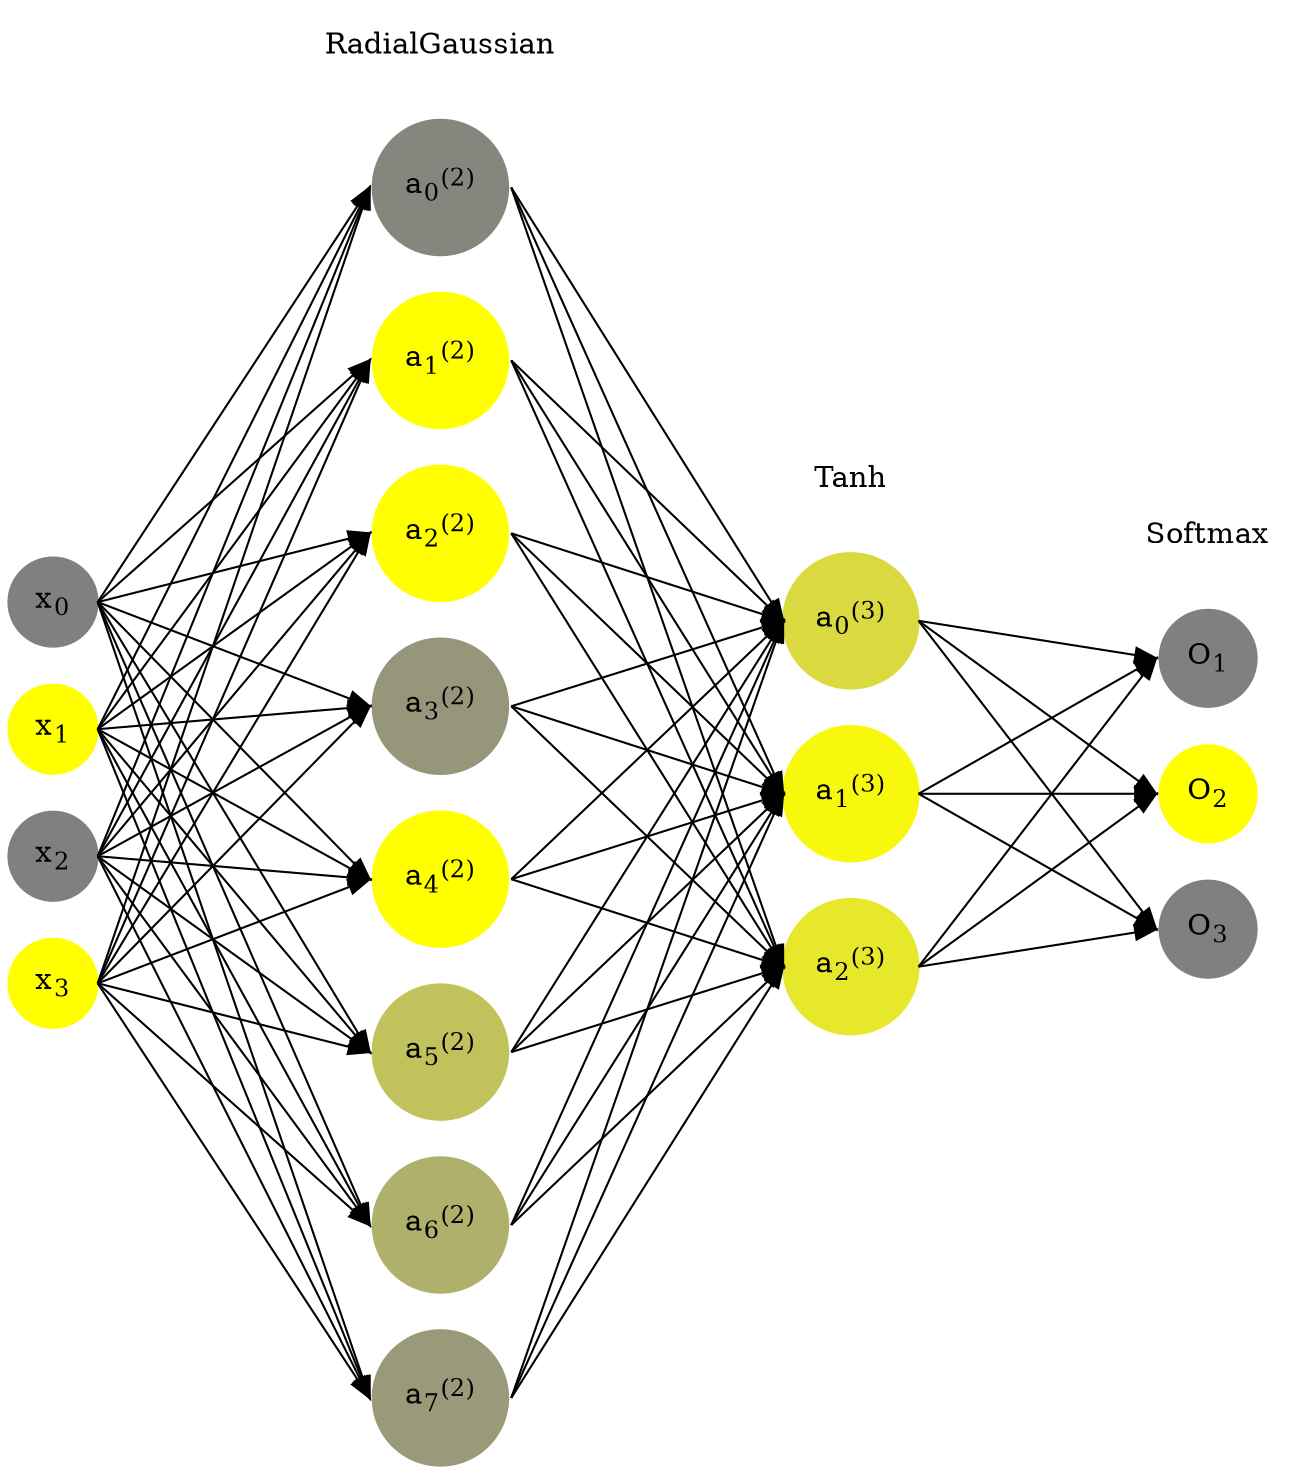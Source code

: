 digraph G {
	rankdir = LR;
	splines=false;
	edge[style=invis];
	ranksep= 1.4;
	{
	node [shape=circle, color="0.1667, 0.0, 0.5", style=filled, fillcolor="0.1667, 0.0, 0.5"];
	x0 [label=<x<sub>0</sub>>];
	}
	{
	node [shape=circle, color="0.1667, 1.0, 1.0", style=filled, fillcolor="0.1667, 1.0, 1.0"];
	x1 [label=<x<sub>1</sub>>];
	}
	{
	node [shape=circle, color="0.1667, 0.0, 0.5", style=filled, fillcolor="0.1667, 0.0, 0.5"];
	x2 [label=<x<sub>2</sub>>];
	}
	{
	node [shape=circle, color="0.1667, 1.0, 1.0", style=filled, fillcolor="0.1667, 1.0, 1.0"];
	x3 [label=<x<sub>3</sub>>];
	}
	{
	node [shape=circle, color="0.1667, 0.054495, 0.527247", style=filled, fillcolor="0.1667, 0.054495, 0.527247"];
	a02 [label=<a<sub>0</sub><sup>(2)</sup>>];
	}
	{
	node [shape=circle, color="0.1667, 0.997956, 0.998978", style=filled, fillcolor="0.1667, 0.997956, 0.998978"];
	a12 [label=<a<sub>1</sub><sup>(2)</sup>>];
	}
	{
	node [shape=circle, color="0.1667, 0.993376, 0.996688", style=filled, fillcolor="0.1667, 0.993376, 0.996688"];
	a22 [label=<a<sub>2</sub><sup>(2)</sup>>];
	}
	{
	node [shape=circle, color="0.1667, 0.178420, 0.589210", style=filled, fillcolor="0.1667, 0.178420, 0.589210"];
	a32 [label=<a<sub>3</sub><sup>(2)</sup>>];
	}
	{
	node [shape=circle, color="0.1667, 0.999904, 0.999952", style=filled, fillcolor="0.1667, 0.999904, 0.999952"];
	a42 [label=<a<sub>4</sub><sup>(2)</sup>>];
	}
	{
	node [shape=circle, color="0.1667, 0.522827, 0.761414", style=filled, fillcolor="0.1667, 0.522827, 0.761414"];
	a52 [label=<a<sub>5</sub><sup>(2)</sup>>];
	}
	{
	node [shape=circle, color="0.1667, 0.382680, 0.691340", style=filled, fillcolor="0.1667, 0.382680, 0.691340"];
	a62 [label=<a<sub>6</sub><sup>(2)</sup>>];
	}
	{
	node [shape=circle, color="0.1667, 0.209607, 0.604803", style=filled, fillcolor="0.1667, 0.209607, 0.604803"];
	a72 [label=<a<sub>7</sub><sup>(2)</sup>>];
	}
	{
	node [shape=circle, color="0.1667, 0.704194, 0.852097", style=filled, fillcolor="0.1667, 0.704194, 0.852097"];
	a03 [label=<a<sub>0</sub><sup>(3)</sup>>];
	}
	{
	node [shape=circle, color="0.1667, 0.938396, 0.969198", style=filled, fillcolor="0.1667, 0.938396, 0.969198"];
	a13 [label=<a<sub>1</sub><sup>(3)</sup>>];
	}
	{
	node [shape=circle, color="0.1667, 0.807850, 0.903925", style=filled, fillcolor="0.1667, 0.807850, 0.903925"];
	a23 [label=<a<sub>2</sub><sup>(3)</sup>>];
	}
	{
	node [shape=circle, color="0.1667, 0.0, 0.5", style=filled, fillcolor="0.1667, 0.0, 0.5"];
	O1 [label=<O<sub>1</sub>>];
	}
	{
	node [shape=circle, color="0.1667, 1.0, 1.0", style=filled, fillcolor="0.1667, 1.0, 1.0"];
	O2 [label=<O<sub>2</sub>>];
	}
	{
	node [shape=circle, color="0.1667, 0.0, 0.5", style=filled, fillcolor="0.1667, 0.0, 0.5"];
	O3 [label=<O<sub>3</sub>>];
	}
	{
	rank=same;
	x0->x1->x2->x3;
	}
	{
	rank=same;
	a02->a12->a22->a32->a42->a52->a62->a72;
	}
	{
	rank=same;
	a03->a13->a23;
	}
	{
	rank=same;
	O1->O2->O3;
	}
	l1 [shape=plaintext,label="RadialGaussian"];
	l1->a02;
	{rank=same; l1;a02};
	l2 [shape=plaintext,label="Tanh"];
	l2->a03;
	{rank=same; l2;a03};
	l3 [shape=plaintext,label="Softmax"];
	l3->O1;
	{rank=same; l3;O1};
edge[style=solid, tailport=e, headport=w];
	{x0;x1;x2;x3} -> {a02;a12;a22;a32;a42;a52;a62;a72};
	{a02;a12;a22;a32;a42;a52;a62;a72} -> {a03;a13;a23};
	{a03;a13;a23} -> {O1,O2,O3};
}